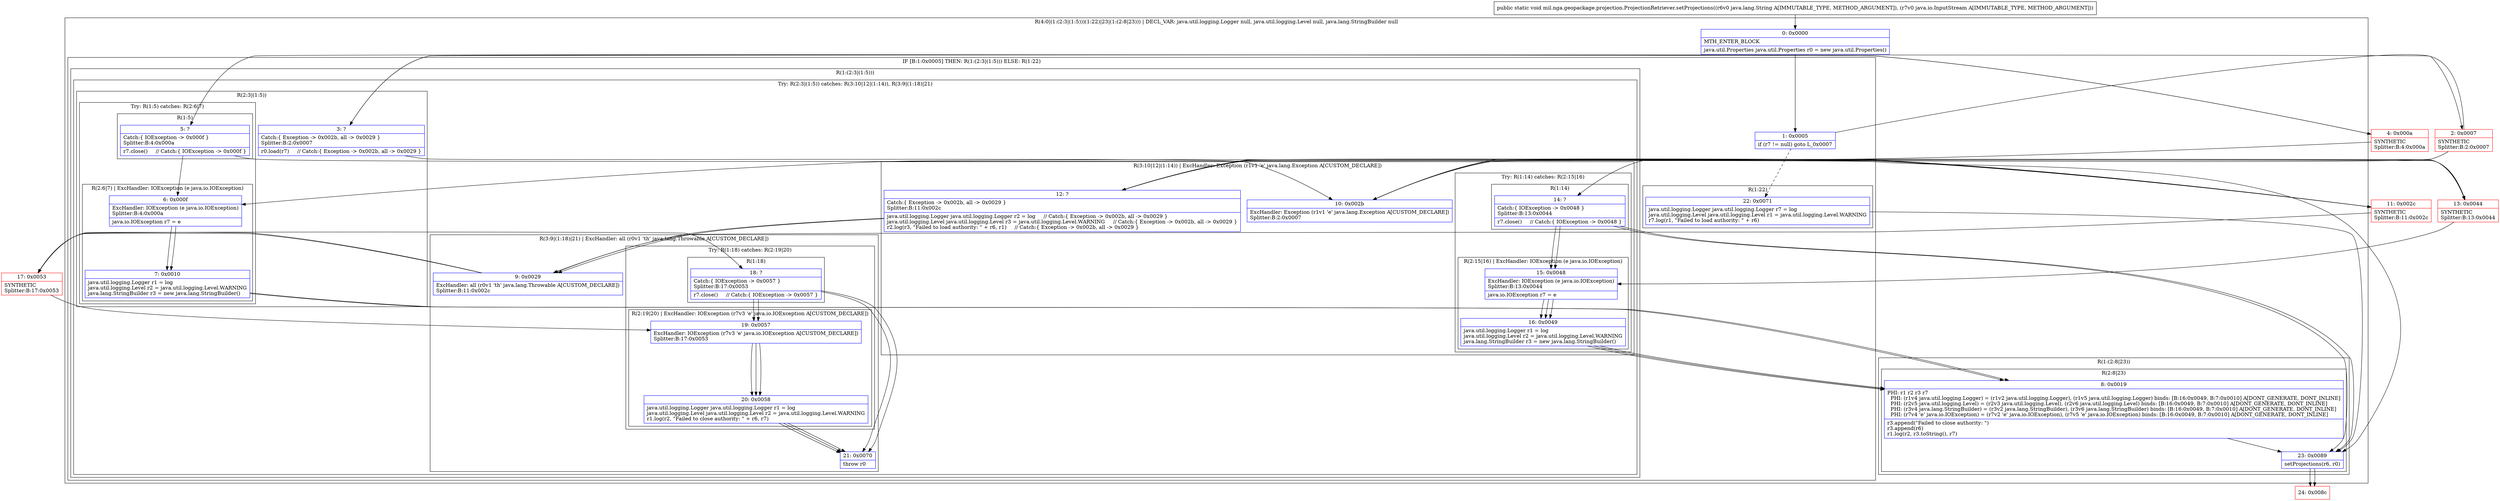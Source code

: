 digraph "CFG formil.nga.geopackage.projection.ProjectionRetriever.setProjections(Ljava\/lang\/String;Ljava\/io\/InputStream;)V" {
subgraph cluster_Region_41994990 {
label = "R(4:0|(1:(2:3|(1:5)))(1:22)|23|(1:(2:8|23))) | DECL_VAR: java.util.logging.Logger null, java.util.logging.Level null, java.lang.StringBuilder null\l";
node [shape=record,color=blue];
Node_0 [shape=record,label="{0\:\ 0x0000|MTH_ENTER_BLOCK\l|java.util.Properties java.util.Properties r0 = new java.util.Properties()\l}"];
subgraph cluster_IfRegion_236885307 {
label = "IF [B:1:0x0005] THEN: R(1:(2:3|(1:5))) ELSE: R(1:22)";
node [shape=record,color=blue];
Node_1 [shape=record,label="{1\:\ 0x0005|if (r7 != null) goto L_0x0007\l}"];
subgraph cluster_Region_1020527853 {
label = "R(1:(2:3|(1:5)))";
node [shape=record,color=blue];
subgraph cluster_TryCatchRegion_874977458 {
label = "Try: R(2:3|(1:5)) catches: R(3:10|12|(1:14)), R(3:9|(1:18)|21)";
node [shape=record,color=blue];
subgraph cluster_Region_1602970094 {
label = "R(2:3|(1:5))";
node [shape=record,color=blue];
Node_3 [shape=record,label="{3\:\ ?|Catch:\{ Exception \-\> 0x002b, all \-\> 0x0029 \}\lSplitter:B:2:0x0007\l|r0.load(r7)     \/\/ Catch:\{ Exception \-\> 0x002b, all \-\> 0x0029 \}\l}"];
subgraph cluster_TryCatchRegion_1519535 {
label = "Try: R(1:5) catches: R(2:6|7)";
node [shape=record,color=blue];
subgraph cluster_Region_2052769243 {
label = "R(1:5)";
node [shape=record,color=blue];
Node_5 [shape=record,label="{5\:\ ?|Catch:\{ IOException \-\> 0x000f \}\lSplitter:B:4:0x000a\l|r7.close()     \/\/ Catch:\{ IOException \-\> 0x000f \}\l}"];
}
subgraph cluster_Region_423981417 {
label = "R(2:6|7) | ExcHandler: IOException (e java.io.IOException)\l";
node [shape=record,color=blue];
Node_6 [shape=record,label="{6\:\ 0x000f|ExcHandler: IOException (e java.io.IOException)\lSplitter:B:4:0x000a\l|java.io.IOException r7 = e\l}"];
Node_7 [shape=record,label="{7\:\ 0x0010|java.util.logging.Logger r1 = log\ljava.util.logging.Level r2 = java.util.logging.Level.WARNING\ljava.lang.StringBuilder r3 = new java.lang.StringBuilder()\l}"];
}
}
}
subgraph cluster_Region_1784052757 {
label = "R(3:10|12|(1:14)) | ExcHandler: Exception (r1v1 'e' java.lang.Exception A[CUSTOM_DECLARE])\l";
node [shape=record,color=blue];
Node_10 [shape=record,label="{10\:\ 0x002b|ExcHandler: Exception (r1v1 'e' java.lang.Exception A[CUSTOM_DECLARE])\lSplitter:B:2:0x0007\l}"];
Node_12 [shape=record,label="{12\:\ ?|Catch:\{ Exception \-\> 0x002b, all \-\> 0x0029 \}\lSplitter:B:11:0x002c\l|java.util.logging.Logger java.util.logging.Logger r2 = log     \/\/ Catch:\{ Exception \-\> 0x002b, all \-\> 0x0029 \}\ljava.util.logging.Level java.util.logging.Level r3 = java.util.logging.Level.WARNING     \/\/ Catch:\{ Exception \-\> 0x002b, all \-\> 0x0029 \}\lr2.log(r3, \"Failed to load authority: \" + r6, r1)     \/\/ Catch:\{ Exception \-\> 0x002b, all \-\> 0x0029 \}\l}"];
subgraph cluster_TryCatchRegion_1723159825 {
label = "Try: R(1:14) catches: R(2:15|16)";
node [shape=record,color=blue];
subgraph cluster_Region_1784361981 {
label = "R(1:14)";
node [shape=record,color=blue];
Node_14 [shape=record,label="{14\:\ ?|Catch:\{ IOException \-\> 0x0048 \}\lSplitter:B:13:0x0044\l|r7.close()     \/\/ Catch:\{ IOException \-\> 0x0048 \}\l}"];
}
subgraph cluster_Region_1859576992 {
label = "R(2:15|16) | ExcHandler: IOException (e java.io.IOException)\l";
node [shape=record,color=blue];
Node_15 [shape=record,label="{15\:\ 0x0048|ExcHandler: IOException (e java.io.IOException)\lSplitter:B:13:0x0044\l|java.io.IOException r7 = e\l}"];
Node_16 [shape=record,label="{16\:\ 0x0049|java.util.logging.Logger r1 = log\ljava.util.logging.Level r2 = java.util.logging.Level.WARNING\ljava.lang.StringBuilder r3 = new java.lang.StringBuilder()\l}"];
}
}
}
subgraph cluster_Region_1393034062 {
label = "R(3:9|(1:18)|21) | ExcHandler: all (r0v1 'th' java.lang.Throwable A[CUSTOM_DECLARE])\l";
node [shape=record,color=blue];
Node_9 [shape=record,label="{9\:\ 0x0029|ExcHandler: all (r0v1 'th' java.lang.Throwable A[CUSTOM_DECLARE])\lSplitter:B:11:0x002c\l}"];
subgraph cluster_TryCatchRegion_2144362729 {
label = "Try: R(1:18) catches: R(2:19|20)";
node [shape=record,color=blue];
subgraph cluster_Region_855752671 {
label = "R(1:18)";
node [shape=record,color=blue];
Node_18 [shape=record,label="{18\:\ ?|Catch:\{ IOException \-\> 0x0057 \}\lSplitter:B:17:0x0053\l|r7.close()     \/\/ Catch:\{ IOException \-\> 0x0057 \}\l}"];
}
subgraph cluster_Region_1600296772 {
label = "R(2:19|20) | ExcHandler: IOException (r7v3 'e' java.io.IOException A[CUSTOM_DECLARE])\l";
node [shape=record,color=blue];
Node_19 [shape=record,label="{19\:\ 0x0057|ExcHandler: IOException (r7v3 'e' java.io.IOException A[CUSTOM_DECLARE])\lSplitter:B:17:0x0053\l}"];
Node_20 [shape=record,label="{20\:\ 0x0058|java.util.logging.Logger java.util.logging.Logger r1 = log\ljava.util.logging.Level java.util.logging.Level r2 = java.util.logging.Level.WARNING\lr1.log(r2, \"Failed to close authority: \" + r6, r7)\l}"];
}
}
Node_21 [shape=record,label="{21\:\ 0x0070|throw r0\l}"];
}
}
}
subgraph cluster_Region_1854217361 {
label = "R(1:22)";
node [shape=record,color=blue];
Node_22 [shape=record,label="{22\:\ 0x0071|java.util.logging.Logger java.util.logging.Logger r7 = log\ljava.util.logging.Level java.util.logging.Level r1 = java.util.logging.Level.WARNING\lr7.log(r1, \"Failed to load authority: \" + r6)\l}"];
}
}
Node_23 [shape=record,label="{23\:\ 0x0089|setProjections(r6, r0)\l}"];
subgraph cluster_Region_7775897 {
label = "R(1:(2:8|23))";
node [shape=record,color=blue];
subgraph cluster_Region_1799587055 {
label = "R(2:8|23)";
node [shape=record,color=blue];
Node_8 [shape=record,label="{8\:\ 0x0019|PHI: r1 r2 r3 r7 \l  PHI: (r1v4 java.util.logging.Logger) = (r1v2 java.util.logging.Logger), (r1v5 java.util.logging.Logger) binds: [B:16:0x0049, B:7:0x0010] A[DONT_GENERATE, DONT_INLINE]\l  PHI: (r2v5 java.util.logging.Level) = (r2v3 java.util.logging.Level), (r2v6 java.util.logging.Level) binds: [B:16:0x0049, B:7:0x0010] A[DONT_GENERATE, DONT_INLINE]\l  PHI: (r3v4 java.lang.StringBuilder) = (r3v2 java.lang.StringBuilder), (r3v6 java.lang.StringBuilder) binds: [B:16:0x0049, B:7:0x0010] A[DONT_GENERATE, DONT_INLINE]\l  PHI: (r7v4 'e' java.io.IOException) = (r7v2 'e' java.io.IOException), (r7v5 'e' java.io.IOException) binds: [B:16:0x0049, B:7:0x0010] A[DONT_GENERATE, DONT_INLINE]\l|r3.append(\"Failed to close authority: \")\lr3.append(r6)\lr1.log(r2, r3.toString(), r7)\l}"];
Node_23 [shape=record,label="{23\:\ 0x0089|setProjections(r6, r0)\l}"];
}
}
}
subgraph cluster_Region_1784052757 {
label = "R(3:10|12|(1:14)) | ExcHandler: Exception (r1v1 'e' java.lang.Exception A[CUSTOM_DECLARE])\l";
node [shape=record,color=blue];
Node_10 [shape=record,label="{10\:\ 0x002b|ExcHandler: Exception (r1v1 'e' java.lang.Exception A[CUSTOM_DECLARE])\lSplitter:B:2:0x0007\l}"];
Node_12 [shape=record,label="{12\:\ ?|Catch:\{ Exception \-\> 0x002b, all \-\> 0x0029 \}\lSplitter:B:11:0x002c\l|java.util.logging.Logger java.util.logging.Logger r2 = log     \/\/ Catch:\{ Exception \-\> 0x002b, all \-\> 0x0029 \}\ljava.util.logging.Level java.util.logging.Level r3 = java.util.logging.Level.WARNING     \/\/ Catch:\{ Exception \-\> 0x002b, all \-\> 0x0029 \}\lr2.log(r3, \"Failed to load authority: \" + r6, r1)     \/\/ Catch:\{ Exception \-\> 0x002b, all \-\> 0x0029 \}\l}"];
subgraph cluster_TryCatchRegion_1723159825 {
label = "Try: R(1:14) catches: R(2:15|16)";
node [shape=record,color=blue];
subgraph cluster_Region_1784361981 {
label = "R(1:14)";
node [shape=record,color=blue];
Node_14 [shape=record,label="{14\:\ ?|Catch:\{ IOException \-\> 0x0048 \}\lSplitter:B:13:0x0044\l|r7.close()     \/\/ Catch:\{ IOException \-\> 0x0048 \}\l}"];
}
subgraph cluster_Region_1859576992 {
label = "R(2:15|16) | ExcHandler: IOException (e java.io.IOException)\l";
node [shape=record,color=blue];
Node_15 [shape=record,label="{15\:\ 0x0048|ExcHandler: IOException (e java.io.IOException)\lSplitter:B:13:0x0044\l|java.io.IOException r7 = e\l}"];
Node_16 [shape=record,label="{16\:\ 0x0049|java.util.logging.Logger r1 = log\ljava.util.logging.Level r2 = java.util.logging.Level.WARNING\ljava.lang.StringBuilder r3 = new java.lang.StringBuilder()\l}"];
}
}
}
subgraph cluster_Region_1393034062 {
label = "R(3:9|(1:18)|21) | ExcHandler: all (r0v1 'th' java.lang.Throwable A[CUSTOM_DECLARE])\l";
node [shape=record,color=blue];
Node_9 [shape=record,label="{9\:\ 0x0029|ExcHandler: all (r0v1 'th' java.lang.Throwable A[CUSTOM_DECLARE])\lSplitter:B:11:0x002c\l}"];
subgraph cluster_TryCatchRegion_2144362729 {
label = "Try: R(1:18) catches: R(2:19|20)";
node [shape=record,color=blue];
subgraph cluster_Region_855752671 {
label = "R(1:18)";
node [shape=record,color=blue];
Node_18 [shape=record,label="{18\:\ ?|Catch:\{ IOException \-\> 0x0057 \}\lSplitter:B:17:0x0053\l|r7.close()     \/\/ Catch:\{ IOException \-\> 0x0057 \}\l}"];
}
subgraph cluster_Region_1600296772 {
label = "R(2:19|20) | ExcHandler: IOException (r7v3 'e' java.io.IOException A[CUSTOM_DECLARE])\l";
node [shape=record,color=blue];
Node_19 [shape=record,label="{19\:\ 0x0057|ExcHandler: IOException (r7v3 'e' java.io.IOException A[CUSTOM_DECLARE])\lSplitter:B:17:0x0053\l}"];
Node_20 [shape=record,label="{20\:\ 0x0058|java.util.logging.Logger java.util.logging.Logger r1 = log\ljava.util.logging.Level java.util.logging.Level r2 = java.util.logging.Level.WARNING\lr1.log(r2, \"Failed to close authority: \" + r6, r7)\l}"];
}
}
Node_21 [shape=record,label="{21\:\ 0x0070|throw r0\l}"];
}
subgraph cluster_Region_423981417 {
label = "R(2:6|7) | ExcHandler: IOException (e java.io.IOException)\l";
node [shape=record,color=blue];
Node_6 [shape=record,label="{6\:\ 0x000f|ExcHandler: IOException (e java.io.IOException)\lSplitter:B:4:0x000a\l|java.io.IOException r7 = e\l}"];
Node_7 [shape=record,label="{7\:\ 0x0010|java.util.logging.Logger r1 = log\ljava.util.logging.Level r2 = java.util.logging.Level.WARNING\ljava.lang.StringBuilder r3 = new java.lang.StringBuilder()\l}"];
}
subgraph cluster_Region_1859576992 {
label = "R(2:15|16) | ExcHandler: IOException (e java.io.IOException)\l";
node [shape=record,color=blue];
Node_15 [shape=record,label="{15\:\ 0x0048|ExcHandler: IOException (e java.io.IOException)\lSplitter:B:13:0x0044\l|java.io.IOException r7 = e\l}"];
Node_16 [shape=record,label="{16\:\ 0x0049|java.util.logging.Logger r1 = log\ljava.util.logging.Level r2 = java.util.logging.Level.WARNING\ljava.lang.StringBuilder r3 = new java.lang.StringBuilder()\l}"];
}
subgraph cluster_Region_1600296772 {
label = "R(2:19|20) | ExcHandler: IOException (r7v3 'e' java.io.IOException A[CUSTOM_DECLARE])\l";
node [shape=record,color=blue];
Node_19 [shape=record,label="{19\:\ 0x0057|ExcHandler: IOException (r7v3 'e' java.io.IOException A[CUSTOM_DECLARE])\lSplitter:B:17:0x0053\l}"];
Node_20 [shape=record,label="{20\:\ 0x0058|java.util.logging.Logger java.util.logging.Logger r1 = log\ljava.util.logging.Level java.util.logging.Level r2 = java.util.logging.Level.WARNING\lr1.log(r2, \"Failed to close authority: \" + r6, r7)\l}"];
}
Node_2 [shape=record,color=red,label="{2\:\ 0x0007|SYNTHETIC\lSplitter:B:2:0x0007\l}"];
Node_4 [shape=record,color=red,label="{4\:\ 0x000a|SYNTHETIC\lSplitter:B:4:0x000a\l}"];
Node_11 [shape=record,color=red,label="{11\:\ 0x002c|SYNTHETIC\lSplitter:B:11:0x002c\l}"];
Node_13 [shape=record,color=red,label="{13\:\ 0x0044|SYNTHETIC\lSplitter:B:13:0x0044\l}"];
Node_17 [shape=record,color=red,label="{17\:\ 0x0053|SYNTHETIC\lSplitter:B:17:0x0053\l}"];
Node_24 [shape=record,color=red,label="{24\:\ 0x008c}"];
MethodNode[shape=record,label="{public static void mil.nga.geopackage.projection.ProjectionRetriever.setProjections((r6v0 java.lang.String A[IMMUTABLE_TYPE, METHOD_ARGUMENT]), (r7v0 java.io.InputStream A[IMMUTABLE_TYPE, METHOD_ARGUMENT])) }"];
MethodNode -> Node_0;
Node_0 -> Node_1;
Node_1 -> Node_2;
Node_1 -> Node_22[style=dashed];
Node_3 -> Node_4;
Node_3 -> Node_10;
Node_5 -> Node_6;
Node_5 -> Node_23;
Node_6 -> Node_7;
Node_7 -> Node_8;
Node_10 -> Node_11;
Node_12 -> Node_13;
Node_12 -> Node_9;
Node_14 -> Node_15;
Node_14 -> Node_23;
Node_15 -> Node_16;
Node_16 -> Node_8;
Node_9 -> Node_17;
Node_18 -> Node_19;
Node_18 -> Node_21;
Node_19 -> Node_20;
Node_20 -> Node_21;
Node_22 -> Node_23;
Node_23 -> Node_24;
Node_8 -> Node_23;
Node_23 -> Node_24;
Node_10 -> Node_11;
Node_12 -> Node_13;
Node_12 -> Node_9;
Node_14 -> Node_15;
Node_14 -> Node_23;
Node_15 -> Node_16;
Node_16 -> Node_8;
Node_9 -> Node_17;
Node_18 -> Node_19;
Node_18 -> Node_21;
Node_19 -> Node_20;
Node_20 -> Node_21;
Node_6 -> Node_7;
Node_7 -> Node_8;
Node_15 -> Node_16;
Node_16 -> Node_8;
Node_19 -> Node_20;
Node_20 -> Node_21;
Node_2 -> Node_3;
Node_2 -> Node_10;
Node_4 -> Node_5;
Node_4 -> Node_6;
Node_11 -> Node_12;
Node_11 -> Node_9;
Node_13 -> Node_14;
Node_13 -> Node_15;
Node_17 -> Node_18;
Node_17 -> Node_19;
}

